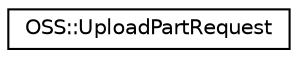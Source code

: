 digraph "类继承关系图"
{
  edge [fontname="Helvetica",fontsize="10",labelfontname="Helvetica",labelfontsize="10"];
  node [fontname="Helvetica",fontsize="10",shape=record];
  rankdir="LR";
  Node1 [label="OSS::UploadPartRequest",height=0.2,width=0.4,color="black", fillcolor="white", style="filled",URL="$class_o_s_s_1_1_upload_part_request.html"];
}
